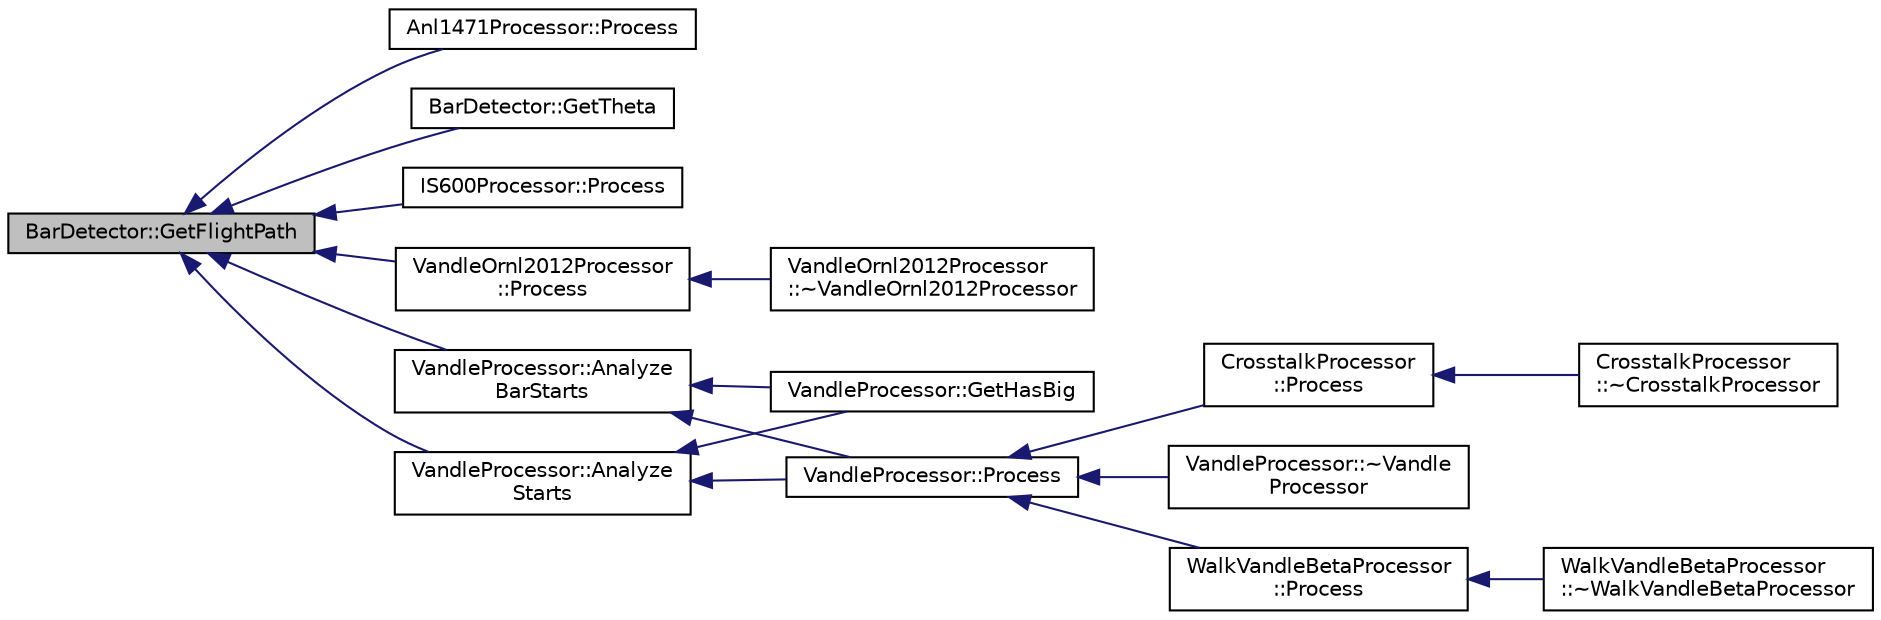digraph "BarDetector::GetFlightPath"
{
  edge [fontname="Helvetica",fontsize="10",labelfontname="Helvetica",labelfontsize="10"];
  node [fontname="Helvetica",fontsize="10",shape=record];
  rankdir="LR";
  Node1 [label="BarDetector::GetFlightPath",height=0.2,width=0.4,color="black", fillcolor="grey75", style="filled", fontcolor="black"];
  Node1 -> Node2 [dir="back",color="midnightblue",fontsize="10",style="solid",fontname="Helvetica"];
  Node2 [label="Anl1471Processor::Process",height=0.2,width=0.4,color="black", fillcolor="white", style="filled",URL="$d2/daa/class_anl1471_processor.html#ae0e82aa964d24549afd9d17f1a136fc2"];
  Node1 -> Node3 [dir="back",color="midnightblue",fontsize="10",style="solid",fontname="Helvetica"];
  Node3 [label="BarDetector::GetTheta",height=0.2,width=0.4,color="black", fillcolor="white", style="filled",URL="$d6/d15/class_bar_detector.html#afa70f2dd3ea8193bdfd61fdc015359c5"];
  Node1 -> Node4 [dir="back",color="midnightblue",fontsize="10",style="solid",fontname="Helvetica"];
  Node4 [label="IS600Processor::Process",height=0.2,width=0.4,color="black", fillcolor="white", style="filled",URL="$de/d81/class_i_s600_processor.html#a92f29e9c021fffb08f02bf48d12aff42"];
  Node1 -> Node5 [dir="back",color="midnightblue",fontsize="10",style="solid",fontname="Helvetica"];
  Node5 [label="VandleOrnl2012Processor\l::Process",height=0.2,width=0.4,color="black", fillcolor="white", style="filled",URL="$d1/dd7/class_vandle_ornl2012_processor.html#a05b7477fad0d6614e01ca86cb9cff0bf"];
  Node5 -> Node6 [dir="back",color="midnightblue",fontsize="10",style="solid",fontname="Helvetica"];
  Node6 [label="VandleOrnl2012Processor\l::~VandleOrnl2012Processor",height=0.2,width=0.4,color="black", fillcolor="white", style="filled",URL="$d1/dd7/class_vandle_ornl2012_processor.html#a394c47ec126f1be6ca5ef7dc5ce305d1"];
  Node1 -> Node7 [dir="back",color="midnightblue",fontsize="10",style="solid",fontname="Helvetica"];
  Node7 [label="VandleProcessor::Analyze\lBarStarts",height=0.2,width=0.4,color="black", fillcolor="white", style="filled",URL="$db/d21/class_vandle_processor.html#a0110c42a30912f6c299770a8d7bb2283",tooltip="Analyze the data for scenarios with Bar Starts; e.g. Double Beta detectors. "];
  Node7 -> Node8 [dir="back",color="midnightblue",fontsize="10",style="solid",fontname="Helvetica"];
  Node8 [label="VandleProcessor::Process",height=0.2,width=0.4,color="black", fillcolor="white", style="filled",URL="$db/d21/class_vandle_processor.html#ac50169b4e140313d1a5a2ce6032dc6af"];
  Node8 -> Node9 [dir="back",color="midnightblue",fontsize="10",style="solid",fontname="Helvetica"];
  Node9 [label="CrosstalkProcessor\l::Process",height=0.2,width=0.4,color="black", fillcolor="white", style="filled",URL="$de/d3c/class_crosstalk_processor.html#a641e3912de9f8d9f2a9bf4e902429723"];
  Node9 -> Node10 [dir="back",color="midnightblue",fontsize="10",style="solid",fontname="Helvetica"];
  Node10 [label="CrosstalkProcessor\l::~CrosstalkProcessor",height=0.2,width=0.4,color="black", fillcolor="white", style="filled",URL="$de/d3c/class_crosstalk_processor.html#a974ad94596916e6d24e863dcbec1058c"];
  Node8 -> Node11 [dir="back",color="midnightblue",fontsize="10",style="solid",fontname="Helvetica"];
  Node11 [label="VandleProcessor::~Vandle\lProcessor",height=0.2,width=0.4,color="black", fillcolor="white", style="filled",URL="$db/d21/class_vandle_processor.html#adeb801d12cbeb4a4426b7d2f5ee522cd",tooltip="Default Destructor */. "];
  Node8 -> Node12 [dir="back",color="midnightblue",fontsize="10",style="solid",fontname="Helvetica"];
  Node12 [label="WalkVandleBetaProcessor\l::Process",height=0.2,width=0.4,color="black", fillcolor="white", style="filled",URL="$d0/d80/class_walk_vandle_beta_processor.html#a191e1076d68a81dde827459dd3374124"];
  Node12 -> Node13 [dir="back",color="midnightblue",fontsize="10",style="solid",fontname="Helvetica"];
  Node13 [label="WalkVandleBetaProcessor\l::~WalkVandleBetaProcessor",height=0.2,width=0.4,color="black", fillcolor="white", style="filled",URL="$d0/d80/class_walk_vandle_beta_processor.html#a4b72d8b893fa03ac656780d152640428"];
  Node7 -> Node14 [dir="back",color="midnightblue",fontsize="10",style="solid",fontname="Helvetica"];
  Node14 [label="VandleProcessor::GetHasBig",height=0.2,width=0.4,color="black", fillcolor="white", style="filled",URL="$db/d21/class_vandle_processor.html#a186633b14ff6be88a7ef5c0e1a646ae2"];
  Node1 -> Node15 [dir="back",color="midnightblue",fontsize="10",style="solid",fontname="Helvetica"];
  Node15 [label="VandleProcessor::Analyze\lStarts",height=0.2,width=0.4,color="black", fillcolor="white", style="filled",URL="$db/d21/class_vandle_processor.html#abf7e3570d321d098ef154bbe937821dc",tooltip="Analyze the data for scenarios with Single sided Starts; e.g. LeRIBSS beta scintillators. "];
  Node15 -> Node8 [dir="back",color="midnightblue",fontsize="10",style="solid",fontname="Helvetica"];
  Node15 -> Node14 [dir="back",color="midnightblue",fontsize="10",style="solid",fontname="Helvetica"];
}
